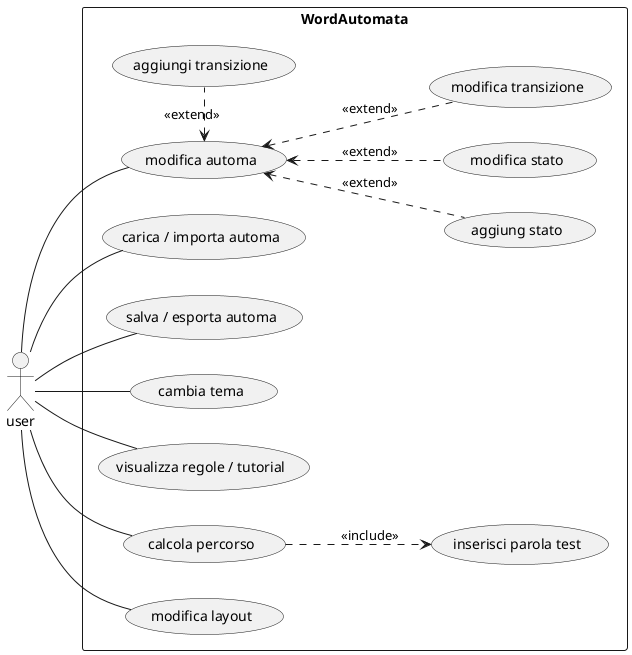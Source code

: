 @startuml
left to right direction
skinparam packageStyle rectangle
actor user
rectangle WordAutomata {
    usecase "aggiung stato" as UCVAdd
    usecase "aggiungi transizione" as UCEAdd
    user -- (carica / importa automa)
    user -- (salva / esporta automa) 
    user -- (cambia tema)
    user -- (visualizza regole / tutorial)
    usecase "modifica automa" as UCMod
    usecase "modifica stato" as UCVMod
    usecase "modifica transizione" as UCEMod
    usecase "inserisci parola test" as UCTW
    usecase "calcola percorso" as UCCP
    usecase "modifica layout" as UCLMod
}
user -- UCMod
user -- UCCP
user -- UCLMod
UCMod <-. UCVMod : <<extend>>
UCMod <-. UCEMod : <<extend>>
UCMod <-. UCVAdd : <<extend>>
UCMod <. UCEAdd : <<extend>>
UCCP .-> UCTW : <<include>>

@enduml